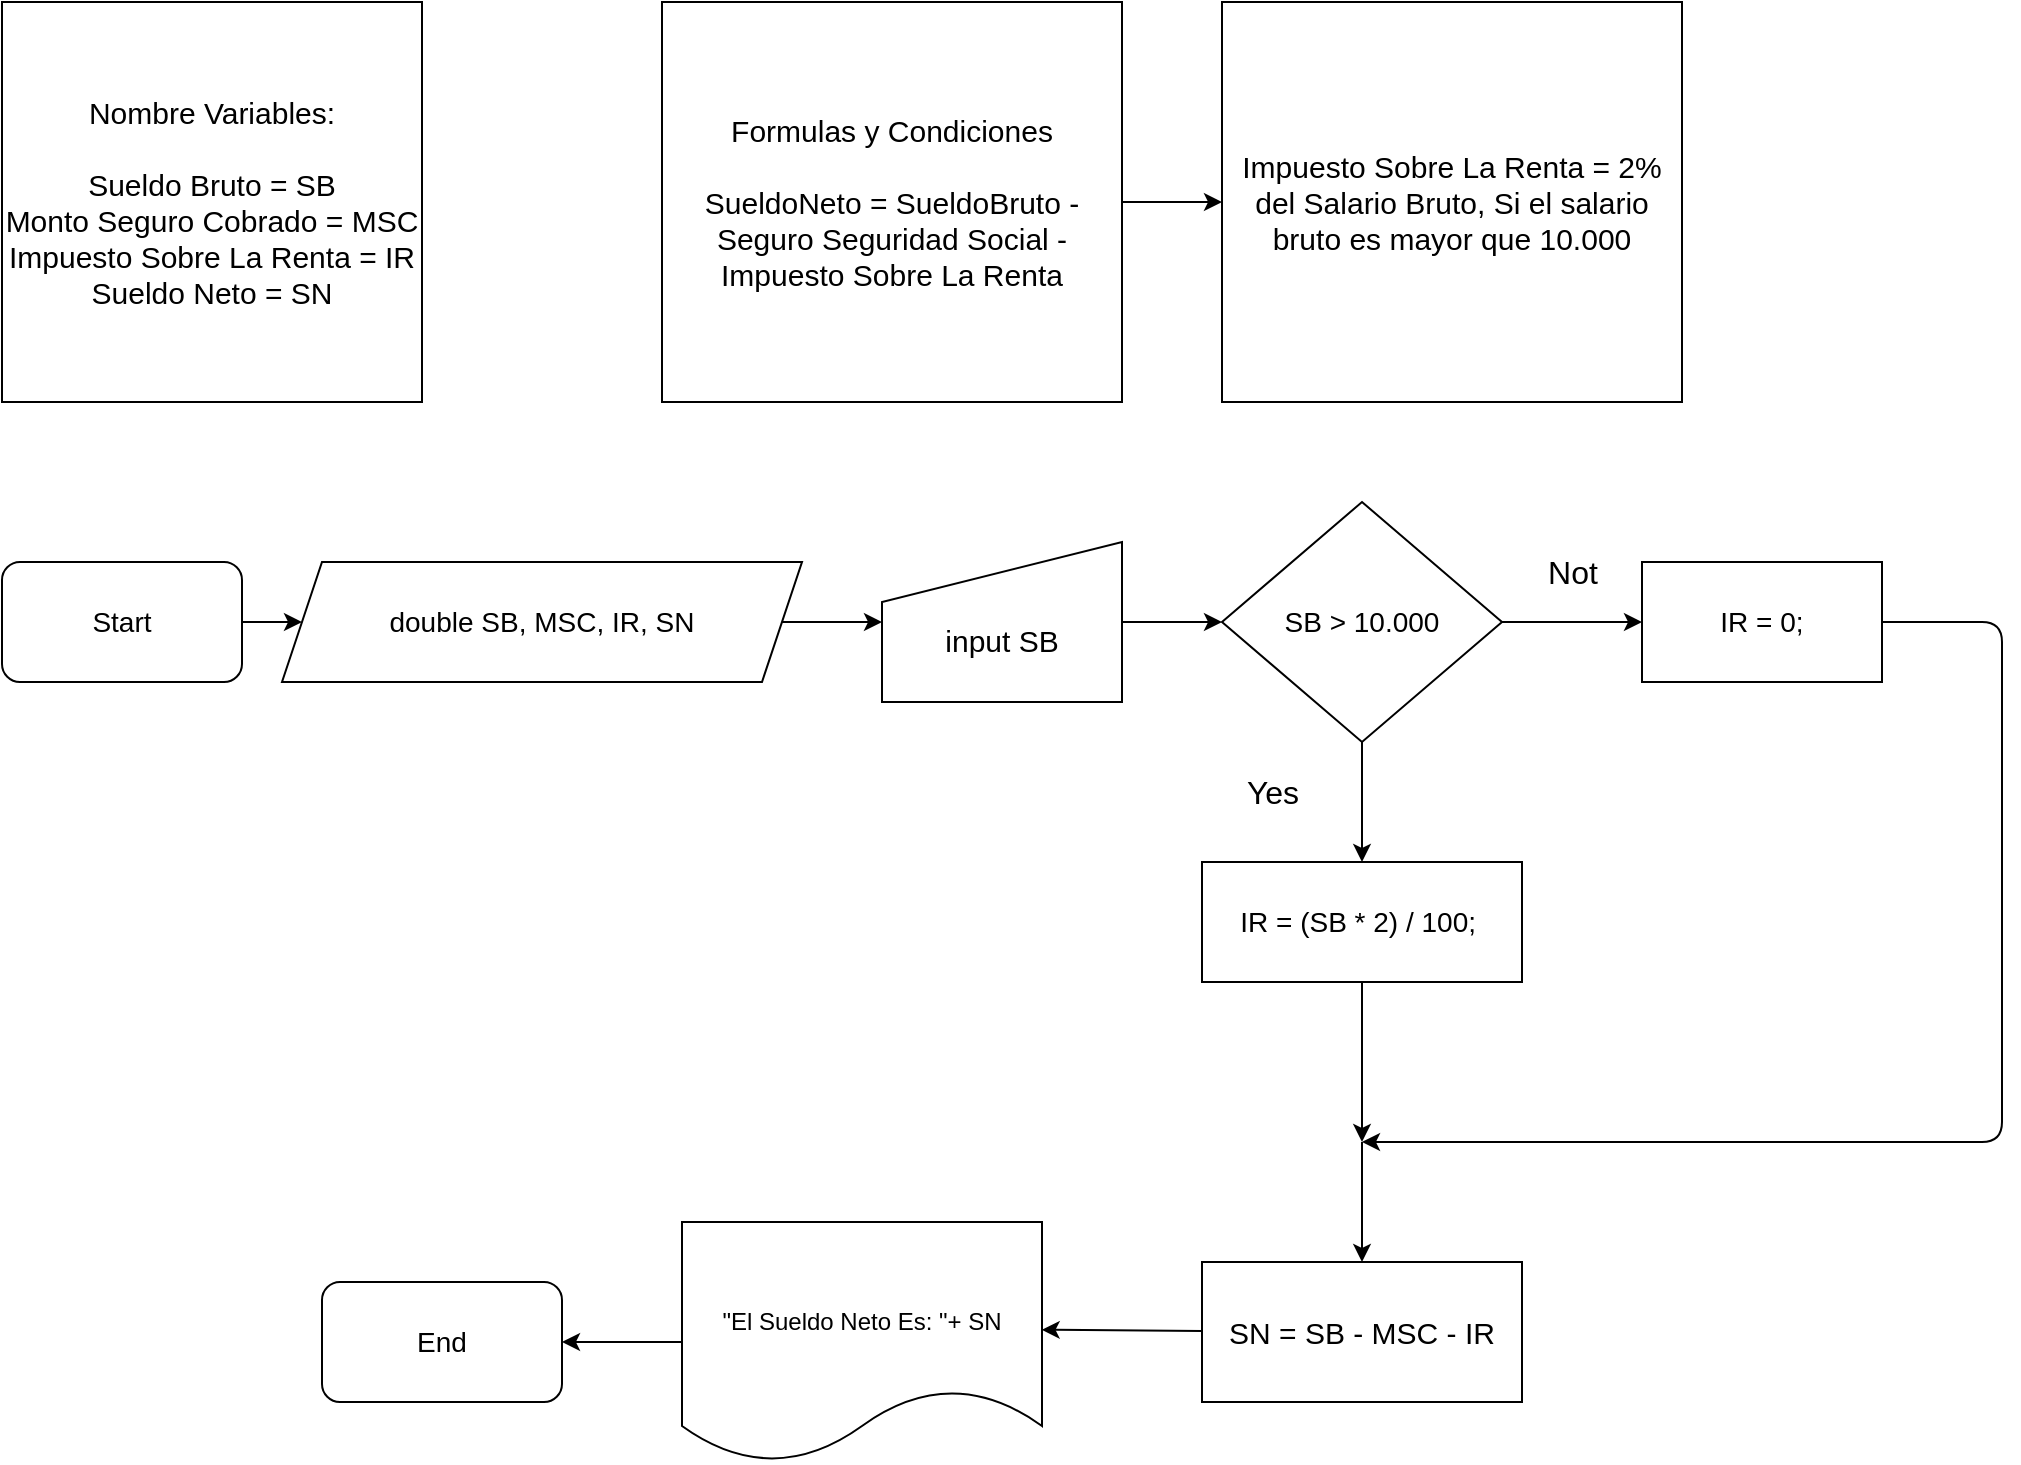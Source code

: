 <mxfile>
    <diagram id="Tg3lUmxRGxPDbhGSnAs4" name="Page-1">
        <mxGraphModel dx="2308" dy="759" grid="1" gridSize="10" guides="1" tooltips="1" connect="1" arrows="1" fold="1" page="1" pageScale="1" pageWidth="850" pageHeight="1100" math="0" shadow="0">
            <root>
                <mxCell id="0"/>
                <mxCell id="1" parent="0"/>
                <mxCell id="2" value="&lt;div&gt;&lt;span style=&quot;background-color: transparent;&quot;&gt;&lt;font&gt;Nombre Variables:&lt;/font&gt;&lt;/span&gt;&lt;/div&gt;&lt;div&gt;&lt;br&gt;&lt;/div&gt;Sueldo Bruto = SB&lt;div&gt;Monto Seguro Cobrado = MSC&lt;/div&gt;&lt;div&gt;Impuesto Sobre La Renta = IR&lt;/div&gt;&lt;div&gt;Sueldo Neto = SN&lt;/div&gt;" style="rounded=0;whiteSpace=wrap;html=1;fontSize=15;" vertex="1" parent="1">
                    <mxGeometry x="-280" y="10" width="210" height="200" as="geometry"/>
                </mxCell>
                <mxCell id="7" style="edgeStyle=none;html=1;entryX=0;entryY=0.5;entryDx=0;entryDy=0;" edge="1" parent="1" source="5" target="6">
                    <mxGeometry relative="1" as="geometry"/>
                </mxCell>
                <mxCell id="5" value="Formulas y Condiciones&lt;div&gt;&lt;br&gt;&lt;/div&gt;&lt;div&gt;SueldoNeto = SueldoBruto - Seguro Seguridad Social - Impuesto Sobre La Renta&lt;/div&gt;" style="rounded=0;whiteSpace=wrap;html=1;fontSize=15;" vertex="1" parent="1">
                    <mxGeometry x="50" y="10" width="230" height="200" as="geometry"/>
                </mxCell>
                <mxCell id="6" value="Impuesto Sobre La Renta = 2% del Salario Bruto, Si el salario bruto es mayor que 10.000" style="rounded=0;whiteSpace=wrap;html=1;fontSize=15;" vertex="1" parent="1">
                    <mxGeometry x="330" y="10" width="230" height="200" as="geometry"/>
                </mxCell>
                <mxCell id="12" style="edgeStyle=none;html=1;entryX=0;entryY=0.5;entryDx=0;entryDy=0;" edge="1" parent="1" source="8" target="9">
                    <mxGeometry relative="1" as="geometry"/>
                </mxCell>
                <mxCell id="8" value="Start" style="rounded=1;whiteSpace=wrap;html=1;fontSize=14;" vertex="1" parent="1">
                    <mxGeometry x="-280" y="290" width="120" height="60" as="geometry"/>
                </mxCell>
                <mxCell id="15" value="" style="edgeStyle=none;html=1;" edge="1" parent="1" source="16" target="14">
                    <mxGeometry relative="1" as="geometry"/>
                </mxCell>
                <mxCell id="9" value="double SB, MSC, IR, SN" style="shape=parallelogram;perimeter=parallelogramPerimeter;whiteSpace=wrap;html=1;fixedSize=1;fontSize=14;" vertex="1" parent="1">
                    <mxGeometry x="-140" y="290" width="260" height="60" as="geometry"/>
                </mxCell>
                <mxCell id="19" value="" style="edgeStyle=none;html=1;" edge="1" parent="1" source="14" target="18">
                    <mxGeometry relative="1" as="geometry"/>
                </mxCell>
                <mxCell id="21" value="" style="edgeStyle=none;html=1;" edge="1" parent="1" source="14" target="20">
                    <mxGeometry relative="1" as="geometry"/>
                </mxCell>
                <mxCell id="14" value="SB &amp;gt; 10.000" style="rhombus;whiteSpace=wrap;html=1;fontSize=14;" vertex="1" parent="1">
                    <mxGeometry x="330" y="260" width="140" height="120" as="geometry"/>
                </mxCell>
                <mxCell id="17" value="" style="edgeStyle=none;html=1;" edge="1" parent="1" source="9" target="16">
                    <mxGeometry relative="1" as="geometry">
                        <mxPoint x="110" y="320" as="sourcePoint"/>
                        <mxPoint x="330" y="320" as="targetPoint"/>
                    </mxGeometry>
                </mxCell>
                <mxCell id="16" value="&lt;div&gt;&lt;br&gt;&lt;/div&gt;&lt;div&gt;input SB&lt;/div&gt;" style="shape=manualInput;whiteSpace=wrap;html=1;fontSize=15;" vertex="1" parent="1">
                    <mxGeometry x="160" y="280" width="120" height="80" as="geometry"/>
                </mxCell>
                <mxCell id="32" style="edgeStyle=none;html=1;exitX=1;exitY=0.5;exitDx=0;exitDy=0;" edge="1" parent="1" source="18">
                    <mxGeometry relative="1" as="geometry">
                        <mxPoint x="400" y="580.0" as="targetPoint"/>
                        <Array as="points">
                            <mxPoint x="720" y="320"/>
                            <mxPoint x="720" y="450"/>
                            <mxPoint x="720" y="580"/>
                        </Array>
                    </mxGeometry>
                </mxCell>
                <mxCell id="18" value="IR = 0;" style="whiteSpace=wrap;html=1;fontSize=14;" vertex="1" parent="1">
                    <mxGeometry x="540" y="290" width="120" height="60" as="geometry"/>
                </mxCell>
                <mxCell id="29" style="edgeStyle=none;html=1;" edge="1" parent="1" source="20">
                    <mxGeometry relative="1" as="geometry">
                        <mxPoint x="400" y="580.0" as="targetPoint"/>
                    </mxGeometry>
                </mxCell>
                <mxCell id="20" value="IR = (SB * 2) / 100;&amp;nbsp;" style="whiteSpace=wrap;html=1;fontSize=14;" vertex="1" parent="1">
                    <mxGeometry x="320" y="440" width="160" height="60" as="geometry"/>
                </mxCell>
                <mxCell id="24" value="Yes" style="text;html=1;align=center;verticalAlign=middle;resizable=0;points=[];autosize=1;strokeColor=none;fillColor=none;fontSize=16;" vertex="1" parent="1">
                    <mxGeometry x="330" y="390" width="50" height="30" as="geometry"/>
                </mxCell>
                <mxCell id="25" value="Not" style="text;html=1;align=center;verticalAlign=middle;resizable=0;points=[];autosize=1;strokeColor=none;fillColor=none;fontSize=16;" vertex="1" parent="1">
                    <mxGeometry x="480" y="280" width="50" height="30" as="geometry"/>
                </mxCell>
                <mxCell id="26" value="SN = SB - MSC - IR" style="whiteSpace=wrap;html=1;fontSize=15;" vertex="1" parent="1">
                    <mxGeometry x="320" y="640" width="160" height="70" as="geometry"/>
                </mxCell>
                <mxCell id="33" value="" style="edgeStyle=none;orthogonalLoop=1;jettySize=auto;html=1;entryX=0.5;entryY=0;entryDx=0;entryDy=0;" edge="1" parent="1" target="26">
                    <mxGeometry width="100" relative="1" as="geometry">
                        <mxPoint x="400" y="580" as="sourcePoint"/>
                        <mxPoint x="580" y="460" as="targetPoint"/>
                        <Array as="points"/>
                    </mxGeometry>
                </mxCell>
                <mxCell id="39" style="edgeStyle=none;html=1;entryX=1;entryY=0.5;entryDx=0;entryDy=0;" edge="1" parent="1" source="35" target="38">
                    <mxGeometry relative="1" as="geometry"/>
                </mxCell>
                <mxCell id="35" value="&lt;div&gt;&lt;br&gt;&lt;/div&gt;&quot;El Sueldo Neto Es: &quot;+ SN" style="shape=document;whiteSpace=wrap;html=1;boundedLbl=1;" vertex="1" parent="1">
                    <mxGeometry x="60" y="620" width="180" height="120" as="geometry"/>
                </mxCell>
                <mxCell id="36" style="edgeStyle=none;html=1;entryX=0.999;entryY=0.449;entryDx=0;entryDy=0;entryPerimeter=0;" edge="1" parent="1" source="26" target="35">
                    <mxGeometry relative="1" as="geometry">
                        <mxPoint x="240" y="671" as="targetPoint"/>
                    </mxGeometry>
                </mxCell>
                <mxCell id="38" value="End" style="rounded=1;whiteSpace=wrap;html=1;fontSize=14;" vertex="1" parent="1">
                    <mxGeometry x="-120" y="650" width="120" height="60" as="geometry"/>
                </mxCell>
            </root>
        </mxGraphModel>
    </diagram>
</mxfile>